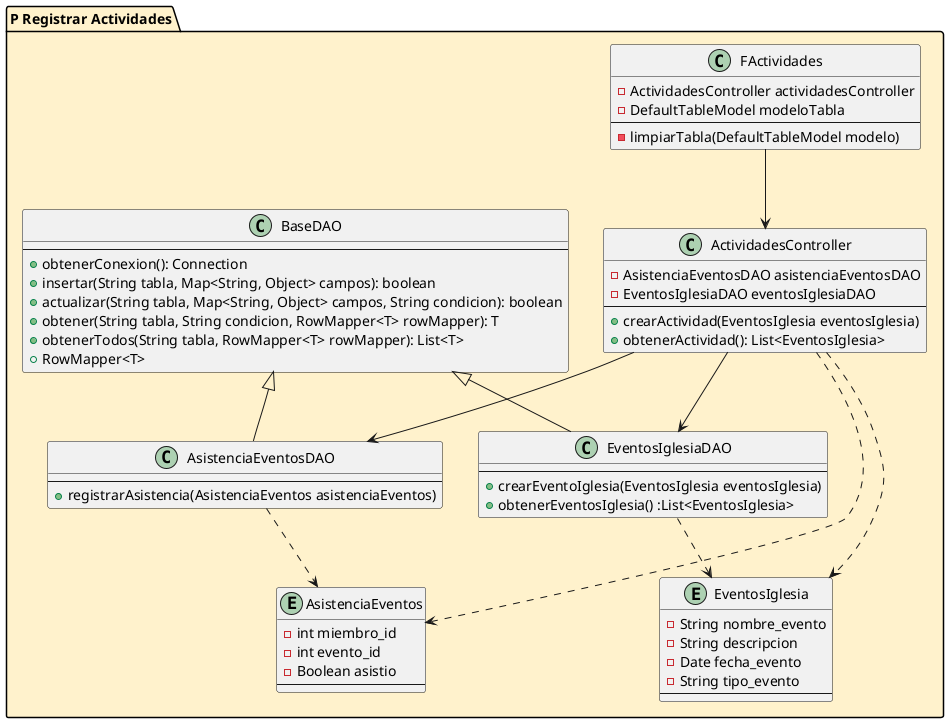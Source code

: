 @startuml
package "P Registrar Actividades" #FFF2CC {
  class "FActividades" as factividades {
  -ActividadesController actividadesController
  -DefaultTableModel modeloTabla
  --
  -limpiarTabla(DefaultTableModel modelo)
  }
  class "ActividadesController" as ctractividades{
      -AsistenciaEventosDAO asistenciaEventosDAO
      -EventosIglesiaDAO eventosIglesiaDAO
  --
  +crearActividad(EventosIglesia eventosIglesia)
  +obtenerActividad(): List<EventosIglesia>
  }

  class "AsistenciaEventosDAO" as daoasistenciaev{
  --
  +registrarAsistencia(AsistenciaEventos asistenciaEventos)
  }

  class "EventosIglesiaDAO" as daoeventoigle{
    --
    +crearEventoIglesia(EventosIglesia eventosIglesia)
    +obtenerEventosIglesia() :List<EventosIglesia>
  }

  class "BaseDAO" as daobase {
  --
  +obtenerConexion(): Connection
  +insertar(String tabla, Map<String, Object> campos): boolean
  +actualizar(String tabla, Map<String, Object> campos, String condicion): boolean
  +obtener(String tabla, String condicion, RowMapper<T> rowMapper): T
  +obtenerTodos(String tabla, RowMapper<T> rowMapper): List<T>
  +RowMapper<T>
  }

  entity "EventosIglesia" as eviglesia{
        - String nombre_evento
        - String descripcion
        - Date fecha_evento
        - String tipo_evento
      --
  }
   entity "AsistenciaEventos" as asisevento{
        - int miembro_id
        - int evento_id
        - Boolean asistio
        --
    }

  factividades --> ctractividades
  ctractividades --> daoasistenciaev
  ctractividades --> daoeventoigle
  daobase <|-- daoasistenciaev
  daobase <|-- daoeventoigle
  ctractividades ..> eviglesia
  ctractividades ..> asisevento
  daoasistenciaev ..> asisevento
  daoeventoigle ..> eviglesia
}


@enduml